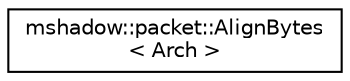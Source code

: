 digraph "Graphical Class Hierarchy"
{
 // LATEX_PDF_SIZE
  edge [fontname="Helvetica",fontsize="10",labelfontname="Helvetica",labelfontsize="10"];
  node [fontname="Helvetica",fontsize="10",shape=record];
  rankdir="LR";
  Node0 [label="mshadow::packet::AlignBytes\l\< Arch \>",height=0.2,width=0.4,color="black", fillcolor="white", style="filled",URL="$structmshadow_1_1packet_1_1AlignBytes.html",tooltip=" "];
}
